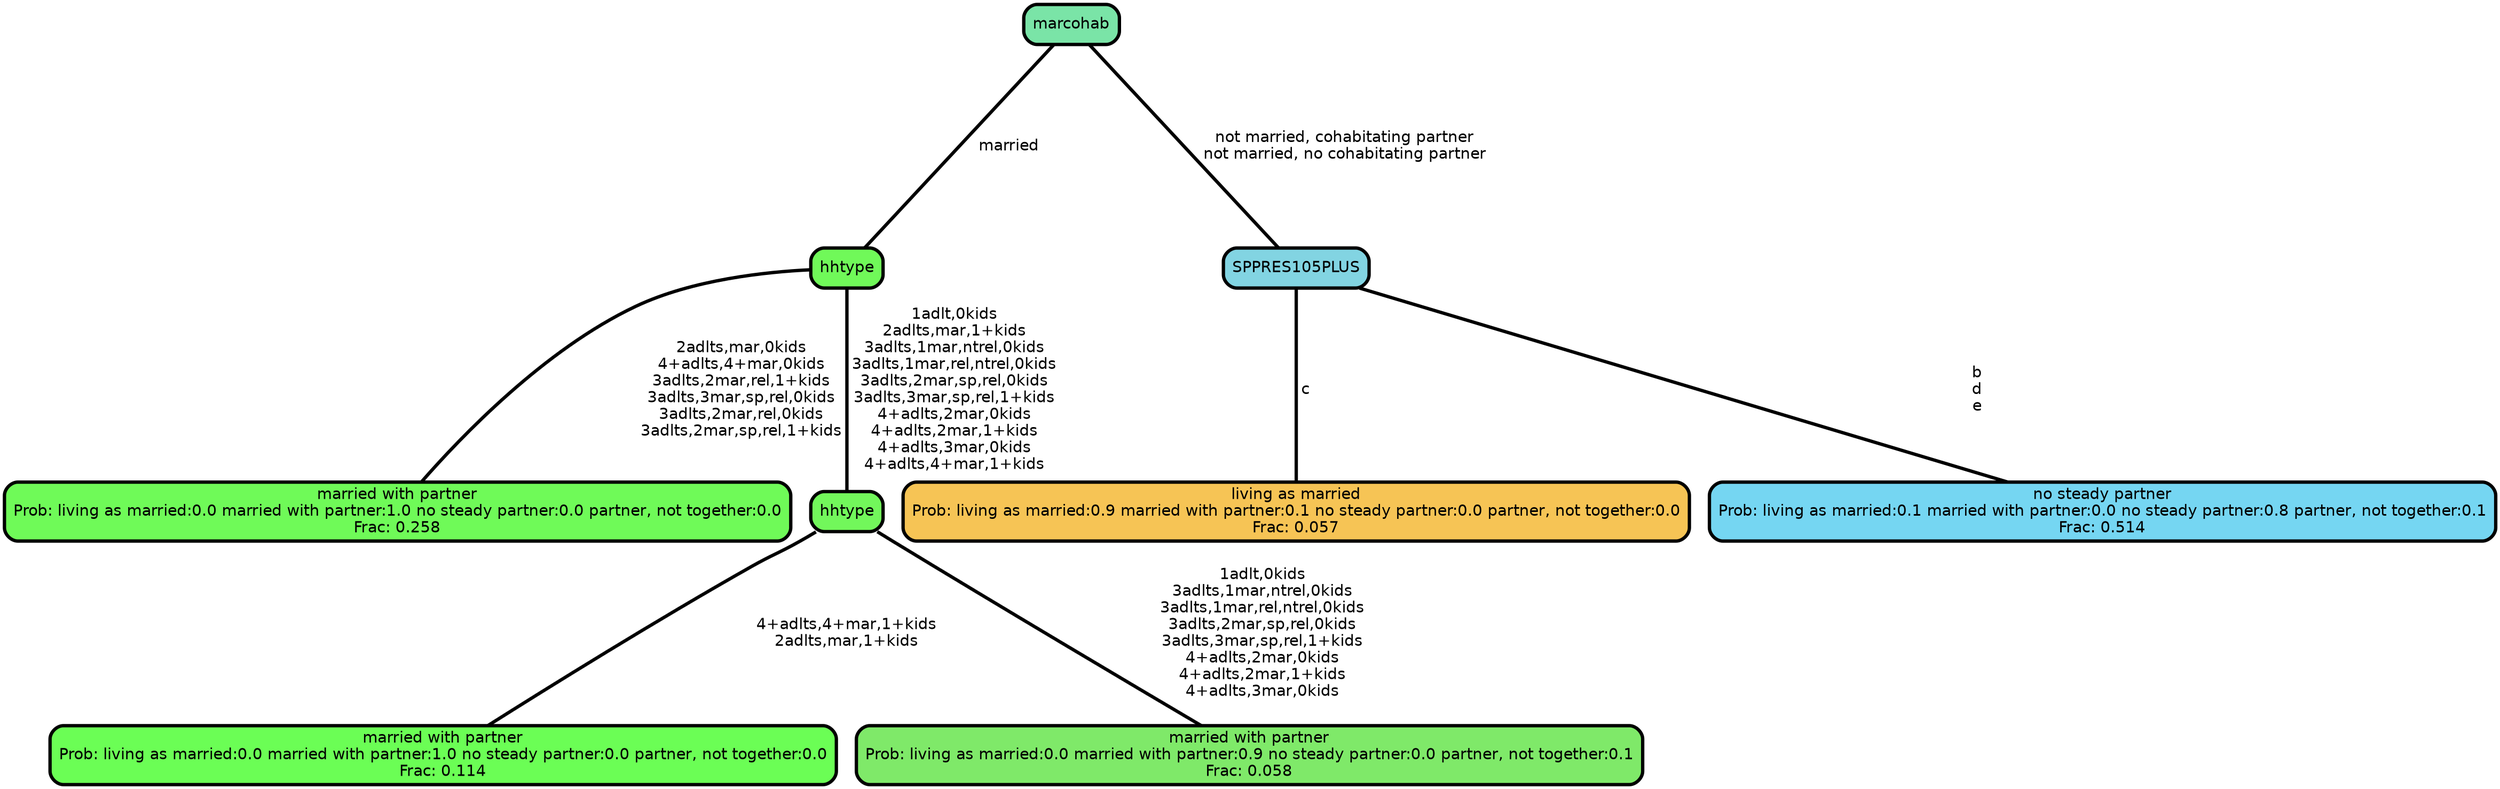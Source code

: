 graph Tree {
node [shape=box, style="filled, rounded",color="black",penwidth="3",fontcolor="black",                 fontname=helvetica] ;
graph [ranksep="0 equally", splines=straight,                 bgcolor=transparent, dpi=200] ;
edge [fontname=helvetica, color=black] ;
0 [label="married with partner
Prob: living as married:0.0 married with partner:1.0 no steady partner:0.0 partner, not together:0.0
Frac: 0.258", fillcolor="#6ffa58"] ;
1 [label="hhtype", fillcolor="#70f959"] ;
2 [label="married with partner
Prob: living as married:0.0 married with partner:1.0 no steady partner:0.0 partner, not together:0.0
Frac: 0.114", fillcolor="#6bfe55"] ;
3 [label="hhtype", fillcolor="#72f75b"] ;
4 [label="married with partner
Prob: living as married:0.0 married with partner:0.9 no steady partner:0.0 partner, not together:0.1
Frac: 0.058", fillcolor="#7fe969"] ;
5 [label="marcohab", fillcolor="#7ae4a7"] ;
6 [label="living as married
Prob: living as married:0.9 married with partner:0.1 no steady partner:0.0 partner, not together:0.0
Frac: 0.057", fillcolor="#f6c455"] ;
7 [label="SPPRES105PLUS", fillcolor="#82d4e2"] ;
8 [label="no steady partner
Prob: living as married:0.1 married with partner:0.0 no steady partner:0.8 partner, not together:0.1
Frac: 0.514", fillcolor="#75d6f2"] ;
1 -- 0 [label=" 2adlts,mar,0kids\n 4+adlts,4+mar,0kids\n 3adlts,2mar,rel,1+kids\n 3adlts,3mar,sp,rel,0kids\n 3adlts,2mar,rel,0kids\n 3adlts,2mar,sp,rel,1+kids",penwidth=3] ;
1 -- 3 [label=" 1adlt,0kids\n 2adlts,mar,1+kids\n 3adlts,1mar,ntrel,0kids\n 3adlts,1mar,rel,ntrel,0kids\n 3adlts,2mar,sp,rel,0kids\n 3adlts,3mar,sp,rel,1+kids\n 4+adlts,2mar,0kids\n 4+adlts,2mar,1+kids\n 4+adlts,3mar,0kids\n 4+adlts,4+mar,1+kids",penwidth=3] ;
3 -- 2 [label=" 4+adlts,4+mar,1+kids\n 2adlts,mar,1+kids",penwidth=3] ;
3 -- 4 [label=" 1adlt,0kids\n 3adlts,1mar,ntrel,0kids\n 3adlts,1mar,rel,ntrel,0kids\n 3adlts,2mar,sp,rel,0kids\n 3adlts,3mar,sp,rel,1+kids\n 4+adlts,2mar,0kids\n 4+adlts,2mar,1+kids\n 4+adlts,3mar,0kids",penwidth=3] ;
5 -- 1 [label=" married",penwidth=3] ;
5 -- 7 [label=" not married, cohabitating partner\n not married, no cohabitating partner",penwidth=3] ;
7 -- 6 [label=" c",penwidth=3] ;
7 -- 8 [label=" b\n d\n e",penwidth=3] ;
{rank = same;}}